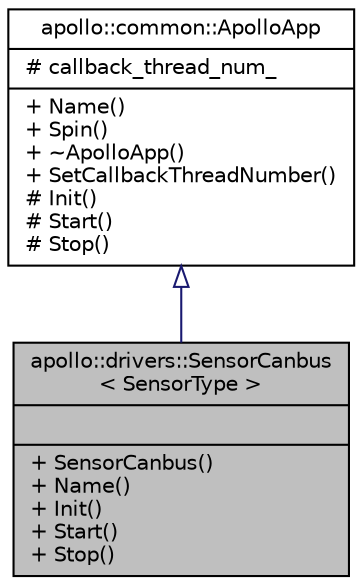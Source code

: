 digraph "apollo::drivers::SensorCanbus&lt; SensorType &gt;"
{
  edge [fontname="Helvetica",fontsize="10",labelfontname="Helvetica",labelfontsize="10"];
  node [fontname="Helvetica",fontsize="10",shape=record];
  Node2 [label="{apollo::drivers::SensorCanbus\l\< SensorType \>\n||+ SensorCanbus()\l+ Name()\l+ Init()\l+ Start()\l+ Stop()\l}",height=0.2,width=0.4,color="black", fillcolor="grey75", style="filled", fontcolor="black"];
  Node3 -> Node2 [dir="back",color="midnightblue",fontsize="10",style="solid",arrowtail="onormal",fontname="Helvetica"];
  Node3 [label="{apollo::common::ApolloApp\n|# callback_thread_num_\l|+ Name()\l+ Spin()\l+ ~ApolloApp()\l+ SetCallbackThreadNumber()\l# Init()\l# Start()\l# Stop()\l}",height=0.2,width=0.4,color="black", fillcolor="white", style="filled",URL="$classapollo_1_1common_1_1ApolloApp.html",tooltip="The base module class to define the interface of an Apollo app. An Apollo app runs infinitely until b..."];
}
